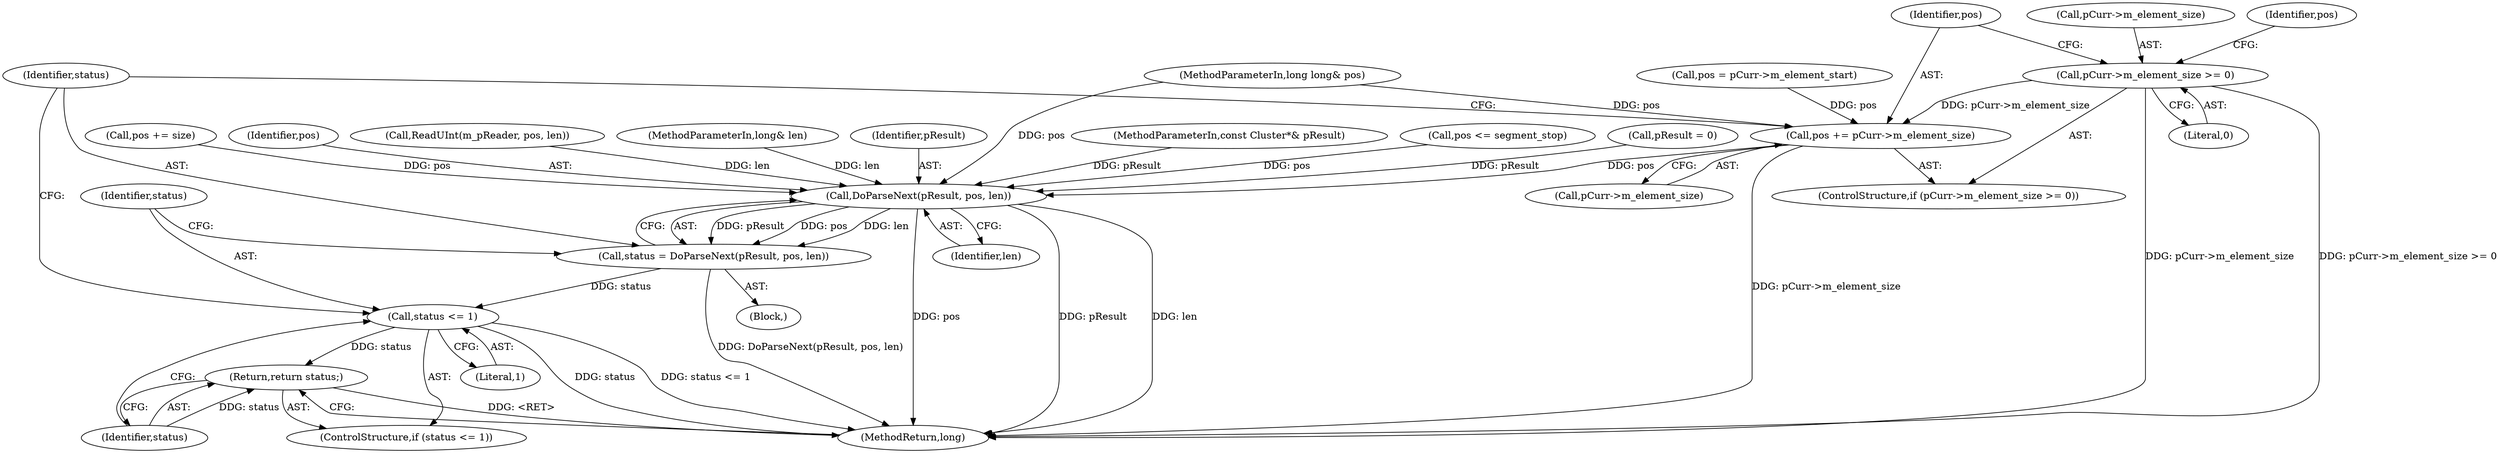 digraph "0_Android_cc274e2abe8b2a6698a5c47d8aa4bb45f1f9538d_55@pointer" {
"1000238" [label="(Call,pCurr->m_element_size >= 0)"];
"1000243" [label="(Call,pos += pCurr->m_element_size)"];
"1000426" [label="(Call,DoParseNext(pResult, pos, len))"];
"1000424" [label="(Call,status = DoParseNext(pResult, pos, len))"];
"1000431" [label="(Call,status <= 1)"];
"1000434" [label="(Return,return status;)"];
"1000239" [label="(Call,pCurr->m_element_size)"];
"1000436" [label="(MethodReturn,long)"];
"1000435" [label="(Identifier,status)"];
"1000253" [label="(Identifier,pos)"];
"1000424" [label="(Call,status = DoParseNext(pResult, pos, len))"];
"1000433" [label="(Literal,1)"];
"1000119" [label="(MethodParameterIn,const Cluster*& pResult)"];
"1000429" [label="(Identifier,len)"];
"1000120" [label="(MethodParameterIn,long long& pos)"];
"1000418" [label="(Call,pos <= segment_stop)"];
"1000130" [label="(Call,pResult = 0)"];
"1000410" [label="(Call,pos += size)"];
"1000428" [label="(Identifier,pos)"];
"1000244" [label="(Identifier,pos)"];
"1000375" [label="(Call,ReadUInt(m_pReader, pos, len))"];
"1000431" [label="(Call,status <= 1)"];
"1000121" [label="(MethodParameterIn,long& len)"];
"1000432" [label="(Identifier,status)"];
"1000425" [label="(Identifier,status)"];
"1000245" [label="(Call,pCurr->m_element_size)"];
"1000242" [label="(Literal,0)"];
"1000237" [label="(ControlStructure,if (pCurr->m_element_size >= 0))"];
"1000238" [label="(Call,pCurr->m_element_size >= 0)"];
"1000243" [label="(Call,pos += pCurr->m_element_size)"];
"1000232" [label="(Call,pos = pCurr->m_element_start)"];
"1000430" [label="(ControlStructure,if (status <= 1))"];
"1000434" [label="(Return,return status;)"];
"1000422" [label="(Block,)"];
"1000426" [label="(Call,DoParseNext(pResult, pos, len))"];
"1000427" [label="(Identifier,pResult)"];
"1000238" -> "1000237"  [label="AST: "];
"1000238" -> "1000242"  [label="CFG: "];
"1000239" -> "1000238"  [label="AST: "];
"1000242" -> "1000238"  [label="AST: "];
"1000244" -> "1000238"  [label="CFG: "];
"1000253" -> "1000238"  [label="CFG: "];
"1000238" -> "1000436"  [label="DDG: pCurr->m_element_size"];
"1000238" -> "1000436"  [label="DDG: pCurr->m_element_size >= 0"];
"1000238" -> "1000243"  [label="DDG: pCurr->m_element_size"];
"1000243" -> "1000237"  [label="AST: "];
"1000243" -> "1000245"  [label="CFG: "];
"1000244" -> "1000243"  [label="AST: "];
"1000245" -> "1000243"  [label="AST: "];
"1000425" -> "1000243"  [label="CFG: "];
"1000243" -> "1000436"  [label="DDG: pCurr->m_element_size"];
"1000232" -> "1000243"  [label="DDG: pos"];
"1000120" -> "1000243"  [label="DDG: pos"];
"1000243" -> "1000426"  [label="DDG: pos"];
"1000426" -> "1000424"  [label="AST: "];
"1000426" -> "1000429"  [label="CFG: "];
"1000427" -> "1000426"  [label="AST: "];
"1000428" -> "1000426"  [label="AST: "];
"1000429" -> "1000426"  [label="AST: "];
"1000424" -> "1000426"  [label="CFG: "];
"1000426" -> "1000436"  [label="DDG: pos"];
"1000426" -> "1000436"  [label="DDG: pResult"];
"1000426" -> "1000436"  [label="DDG: len"];
"1000426" -> "1000424"  [label="DDG: pResult"];
"1000426" -> "1000424"  [label="DDG: pos"];
"1000426" -> "1000424"  [label="DDG: len"];
"1000130" -> "1000426"  [label="DDG: pResult"];
"1000119" -> "1000426"  [label="DDG: pResult"];
"1000410" -> "1000426"  [label="DDG: pos"];
"1000418" -> "1000426"  [label="DDG: pos"];
"1000120" -> "1000426"  [label="DDG: pos"];
"1000121" -> "1000426"  [label="DDG: len"];
"1000375" -> "1000426"  [label="DDG: len"];
"1000424" -> "1000422"  [label="AST: "];
"1000425" -> "1000424"  [label="AST: "];
"1000432" -> "1000424"  [label="CFG: "];
"1000424" -> "1000436"  [label="DDG: DoParseNext(pResult, pos, len)"];
"1000424" -> "1000431"  [label="DDG: status"];
"1000431" -> "1000430"  [label="AST: "];
"1000431" -> "1000433"  [label="CFG: "];
"1000432" -> "1000431"  [label="AST: "];
"1000433" -> "1000431"  [label="AST: "];
"1000425" -> "1000431"  [label="CFG: "];
"1000435" -> "1000431"  [label="CFG: "];
"1000431" -> "1000436"  [label="DDG: status"];
"1000431" -> "1000436"  [label="DDG: status <= 1"];
"1000431" -> "1000434"  [label="DDG: status"];
"1000434" -> "1000430"  [label="AST: "];
"1000434" -> "1000435"  [label="CFG: "];
"1000435" -> "1000434"  [label="AST: "];
"1000436" -> "1000434"  [label="CFG: "];
"1000434" -> "1000436"  [label="DDG: <RET>"];
"1000435" -> "1000434"  [label="DDG: status"];
}
